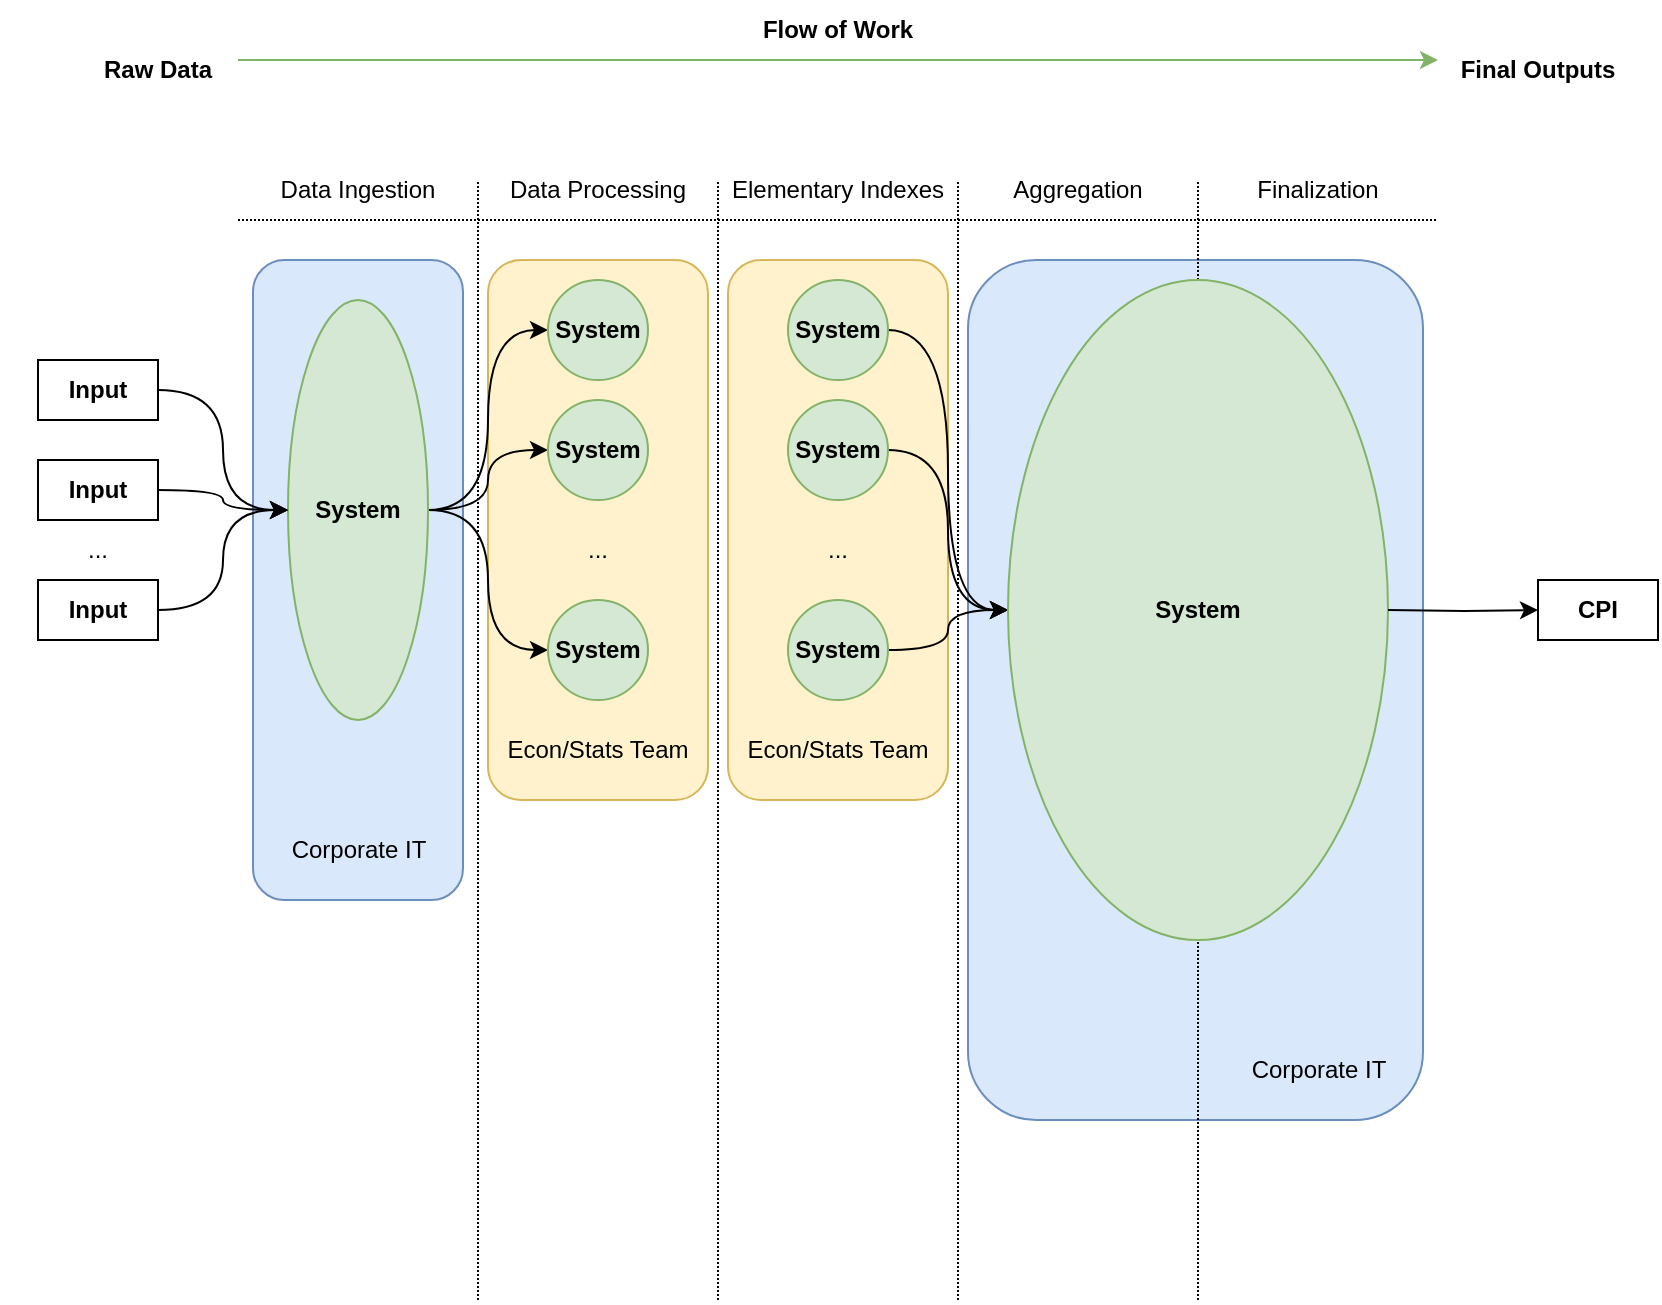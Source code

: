 <mxfile version="24.8.4">
  <diagram name="Page-1" id="iffOGIMn6O8wgw5SYYy7">
    <mxGraphModel dx="1041" dy="1398" grid="1" gridSize="10" guides="1" tooltips="1" connect="1" arrows="1" fold="1" page="1" pageScale="1" pageWidth="850" pageHeight="1100" math="0" shadow="0">
      <root>
        <mxCell id="0" />
        <mxCell id="1" parent="0" />
        <mxCell id="JLP2Egi4gXJlexN8eqkK-19" value="" style="rounded=1;whiteSpace=wrap;html=1;fillColor=#dae8fc;strokeColor=#6c8ebf;" vertex="1" parent="1">
          <mxGeometry x="490" y="160" width="227.5" height="430" as="geometry" />
        </mxCell>
        <mxCell id="JLP2Egi4gXJlexN8eqkK-9" value="" style="rounded=1;whiteSpace=wrap;html=1;fillColor=#fff2cc;strokeColor=#d6b656;" vertex="1" parent="1">
          <mxGeometry x="250" y="160" width="110" height="270" as="geometry" />
        </mxCell>
        <mxCell id="Cd6Zc7HZ7dgRGyo8CJAL-8" value="" style="endArrow=none;html=1;rounded=0;strokeWidth=1;dashed=1;dashPattern=1 1;" parent="1" edge="1">
          <mxGeometry width="50" height="50" relative="1" as="geometry">
            <mxPoint x="125" y="140" as="sourcePoint" />
            <mxPoint x="725" y="140" as="targetPoint" />
          </mxGeometry>
        </mxCell>
        <mxCell id="Cd6Zc7HZ7dgRGyo8CJAL-9" value="" style="endArrow=none;html=1;rounded=0;dashed=1;dashPattern=1 1;" parent="1" edge="1">
          <mxGeometry width="50" height="50" relative="1" as="geometry">
            <mxPoint x="245" y="680" as="sourcePoint" />
            <mxPoint x="245" y="120" as="targetPoint" />
          </mxGeometry>
        </mxCell>
        <mxCell id="Cd6Zc7HZ7dgRGyo8CJAL-10" value="" style="endArrow=none;html=1;rounded=0;dashed=1;dashPattern=1 1;" parent="1" edge="1">
          <mxGeometry width="50" height="50" relative="1" as="geometry">
            <mxPoint x="365" y="680" as="sourcePoint" />
            <mxPoint x="365" y="120" as="targetPoint" />
          </mxGeometry>
        </mxCell>
        <mxCell id="Cd6Zc7HZ7dgRGyo8CJAL-11" value="" style="endArrow=none;html=1;rounded=0;dashed=1;dashPattern=1 1;" parent="1" edge="1">
          <mxGeometry width="50" height="50" relative="1" as="geometry">
            <mxPoint x="485" y="680" as="sourcePoint" />
            <mxPoint x="485" y="120" as="targetPoint" />
          </mxGeometry>
        </mxCell>
        <mxCell id="Cd6Zc7HZ7dgRGyo8CJAL-12" value="" style="endArrow=classic;html=1;rounded=0;fillColor=#d5e8d4;strokeColor=#82b366;" parent="1" edge="1">
          <mxGeometry width="50" height="50" relative="1" as="geometry">
            <mxPoint x="125" y="60" as="sourcePoint" />
            <mxPoint x="725" y="60" as="targetPoint" />
          </mxGeometry>
        </mxCell>
        <mxCell id="Cd6Zc7HZ7dgRGyo8CJAL-13" value="Flow of Work" style="text;html=1;align=center;verticalAlign=middle;whiteSpace=wrap;rounded=0;fontStyle=1" parent="1" vertex="1">
          <mxGeometry x="385" y="30" width="80" height="30" as="geometry" />
        </mxCell>
        <mxCell id="Cd6Zc7HZ7dgRGyo8CJAL-14" value="&lt;b&gt;Raw Data&lt;/b&gt;" style="text;html=1;align=center;verticalAlign=middle;whiteSpace=wrap;rounded=0;" parent="1" vertex="1">
          <mxGeometry x="55" y="50" width="60" height="30" as="geometry" />
        </mxCell>
        <mxCell id="Cd6Zc7HZ7dgRGyo8CJAL-15" value="&lt;b&gt;Final Outputs&lt;/b&gt;" style="text;html=1;align=center;verticalAlign=middle;whiteSpace=wrap;rounded=0;" parent="1" vertex="1">
          <mxGeometry x="735" y="50" width="80" height="30" as="geometry" />
        </mxCell>
        <mxCell id="Cd6Zc7HZ7dgRGyo8CJAL-16" value="Data Ingestion" style="text;html=1;align=center;verticalAlign=middle;whiteSpace=wrap;rounded=0;" parent="1" vertex="1">
          <mxGeometry x="125" y="110" width="120" height="30" as="geometry" />
        </mxCell>
        <mxCell id="Cd6Zc7HZ7dgRGyo8CJAL-17" value="Data Processing" style="text;html=1;align=center;verticalAlign=middle;whiteSpace=wrap;rounded=0;" parent="1" vertex="1">
          <mxGeometry x="245" y="110" width="120" height="30" as="geometry" />
        </mxCell>
        <mxCell id="Cd6Zc7HZ7dgRGyo8CJAL-18" value="Elementary Indexes" style="text;html=1;align=center;verticalAlign=middle;whiteSpace=wrap;rounded=0;" parent="1" vertex="1">
          <mxGeometry x="365" y="110" width="120" height="30" as="geometry" />
        </mxCell>
        <mxCell id="Cd6Zc7HZ7dgRGyo8CJAL-19" value="" style="endArrow=none;html=1;rounded=0;dashed=1;dashPattern=1 1;" parent="1" edge="1">
          <mxGeometry width="50" height="50" relative="1" as="geometry">
            <mxPoint x="605" y="680" as="sourcePoint" />
            <mxPoint x="605" y="120" as="targetPoint" />
          </mxGeometry>
        </mxCell>
        <mxCell id="Cd6Zc7HZ7dgRGyo8CJAL-20" value="Aggregation" style="text;html=1;align=center;verticalAlign=middle;whiteSpace=wrap;rounded=0;" parent="1" vertex="1">
          <mxGeometry x="485" y="110" width="120" height="30" as="geometry" />
        </mxCell>
        <mxCell id="Cd6Zc7HZ7dgRGyo8CJAL-21" value="Finalization" style="text;html=1;align=center;verticalAlign=middle;whiteSpace=wrap;rounded=0;" parent="1" vertex="1">
          <mxGeometry x="605" y="110" width="120" height="30" as="geometry" />
        </mxCell>
        <mxCell id="JLP2Egi4gXJlexN8eqkK-1" value="" style="rounded=1;whiteSpace=wrap;html=1;fillColor=#dae8fc;strokeColor=#6c8ebf;" vertex="1" parent="1">
          <mxGeometry x="132.5" y="160" width="105" height="320" as="geometry" />
        </mxCell>
        <mxCell id="JLP2Egi4gXJlexN8eqkK-2" value="Corporate IT" style="text;html=1;align=center;verticalAlign=middle;whiteSpace=wrap;rounded=0;" vertex="1" parent="1">
          <mxGeometry x="142.5" y="440" width="85" height="30" as="geometry" />
        </mxCell>
        <mxCell id="JLP2Egi4gXJlexN8eqkK-24" style="edgeStyle=orthogonalEdgeStyle;rounded=0;orthogonalLoop=1;jettySize=auto;html=1;curved=1;" edge="1" parent="1" source="JLP2Egi4gXJlexN8eqkK-3" target="JLP2Egi4gXJlexN8eqkK-4">
          <mxGeometry relative="1" as="geometry" />
        </mxCell>
        <mxCell id="JLP2Egi4gXJlexN8eqkK-25" style="edgeStyle=orthogonalEdgeStyle;rounded=0;orthogonalLoop=1;jettySize=auto;html=1;entryX=0;entryY=0.5;entryDx=0;entryDy=0;curved=1;" edge="1" parent="1" source="JLP2Egi4gXJlexN8eqkK-3" target="JLP2Egi4gXJlexN8eqkK-5">
          <mxGeometry relative="1" as="geometry" />
        </mxCell>
        <mxCell id="JLP2Egi4gXJlexN8eqkK-26" style="edgeStyle=orthogonalEdgeStyle;rounded=0;orthogonalLoop=1;jettySize=auto;html=1;entryX=0;entryY=0.5;entryDx=0;entryDy=0;curved=1;" edge="1" parent="1" source="JLP2Egi4gXJlexN8eqkK-3" target="JLP2Egi4gXJlexN8eqkK-8">
          <mxGeometry relative="1" as="geometry" />
        </mxCell>
        <mxCell id="JLP2Egi4gXJlexN8eqkK-3" value="&lt;b&gt;System&lt;/b&gt;" style="ellipse;whiteSpace=wrap;html=1;fillColor=#d5e8d4;strokeColor=#82b366;" vertex="1" parent="1">
          <mxGeometry x="150" y="180" width="70" height="210" as="geometry" />
        </mxCell>
        <mxCell id="JLP2Egi4gXJlexN8eqkK-4" value="&lt;b&gt;System&lt;/b&gt;" style="ellipse;whiteSpace=wrap;html=1;aspect=fixed;fillColor=#d5e8d4;strokeColor=#82b366;" vertex="1" parent="1">
          <mxGeometry x="280" y="170" width="50" height="50" as="geometry" />
        </mxCell>
        <mxCell id="JLP2Egi4gXJlexN8eqkK-5" value="&lt;b&gt;System&lt;/b&gt;" style="ellipse;whiteSpace=wrap;html=1;aspect=fixed;fillColor=#d5e8d4;strokeColor=#82b366;" vertex="1" parent="1">
          <mxGeometry x="280" y="230" width="50" height="50" as="geometry" />
        </mxCell>
        <mxCell id="JLP2Egi4gXJlexN8eqkK-8" value="&lt;b&gt;System&lt;/b&gt;" style="ellipse;whiteSpace=wrap;html=1;aspect=fixed;fillColor=#d5e8d4;strokeColor=#82b366;" vertex="1" parent="1">
          <mxGeometry x="280" y="330" width="50" height="50" as="geometry" />
        </mxCell>
        <mxCell id="JLP2Egi4gXJlexN8eqkK-10" value="Econ/Stats Team" style="text;html=1;align=center;verticalAlign=middle;whiteSpace=wrap;rounded=0;" vertex="1" parent="1">
          <mxGeometry x="256.25" y="390" width="97.5" height="30" as="geometry" />
        </mxCell>
        <mxCell id="JLP2Egi4gXJlexN8eqkK-11" value="..." style="text;html=1;align=center;verticalAlign=middle;whiteSpace=wrap;rounded=0;" vertex="1" parent="1">
          <mxGeometry x="256.25" y="290" width="97.5" height="30" as="geometry" />
        </mxCell>
        <mxCell id="JLP2Egi4gXJlexN8eqkK-12" value="" style="rounded=1;whiteSpace=wrap;html=1;fillColor=#fff2cc;strokeColor=#d6b656;" vertex="1" parent="1">
          <mxGeometry x="370" y="160" width="110" height="270" as="geometry" />
        </mxCell>
        <mxCell id="JLP2Egi4gXJlexN8eqkK-27" style="edgeStyle=orthogonalEdgeStyle;rounded=0;orthogonalLoop=1;jettySize=auto;html=1;entryX=0;entryY=0.5;entryDx=0;entryDy=0;curved=1;" edge="1" parent="1" source="JLP2Egi4gXJlexN8eqkK-13" target="JLP2Egi4gXJlexN8eqkK-20">
          <mxGeometry relative="1" as="geometry" />
        </mxCell>
        <mxCell id="JLP2Egi4gXJlexN8eqkK-13" value="&lt;b&gt;System&lt;/b&gt;" style="ellipse;whiteSpace=wrap;html=1;aspect=fixed;fillColor=#d5e8d4;strokeColor=#82b366;" vertex="1" parent="1">
          <mxGeometry x="400" y="170" width="50" height="50" as="geometry" />
        </mxCell>
        <mxCell id="JLP2Egi4gXJlexN8eqkK-28" style="edgeStyle=orthogonalEdgeStyle;rounded=0;orthogonalLoop=1;jettySize=auto;html=1;curved=1;" edge="1" parent="1" source="JLP2Egi4gXJlexN8eqkK-14" target="JLP2Egi4gXJlexN8eqkK-20">
          <mxGeometry relative="1" as="geometry" />
        </mxCell>
        <mxCell id="JLP2Egi4gXJlexN8eqkK-14" value="&lt;b&gt;System&lt;/b&gt;" style="ellipse;whiteSpace=wrap;html=1;aspect=fixed;fillColor=#d5e8d4;strokeColor=#82b366;" vertex="1" parent="1">
          <mxGeometry x="400" y="230" width="50" height="50" as="geometry" />
        </mxCell>
        <mxCell id="JLP2Egi4gXJlexN8eqkK-29" style="edgeStyle=orthogonalEdgeStyle;rounded=0;orthogonalLoop=1;jettySize=auto;html=1;entryX=0;entryY=0.5;entryDx=0;entryDy=0;curved=1;" edge="1" parent="1" source="JLP2Egi4gXJlexN8eqkK-15" target="JLP2Egi4gXJlexN8eqkK-20">
          <mxGeometry relative="1" as="geometry" />
        </mxCell>
        <mxCell id="JLP2Egi4gXJlexN8eqkK-15" value="&lt;b&gt;System&lt;/b&gt;" style="ellipse;whiteSpace=wrap;html=1;aspect=fixed;fillColor=#d5e8d4;strokeColor=#82b366;" vertex="1" parent="1">
          <mxGeometry x="400" y="330" width="50" height="50" as="geometry" />
        </mxCell>
        <mxCell id="JLP2Egi4gXJlexN8eqkK-16" value="Econ/Stats Team" style="text;html=1;align=center;verticalAlign=middle;whiteSpace=wrap;rounded=0;" vertex="1" parent="1">
          <mxGeometry x="376.25" y="390" width="97.5" height="30" as="geometry" />
        </mxCell>
        <mxCell id="JLP2Egi4gXJlexN8eqkK-17" value="..." style="text;html=1;align=center;verticalAlign=middle;whiteSpace=wrap;rounded=0;" vertex="1" parent="1">
          <mxGeometry x="376.25" y="290" width="97.5" height="30" as="geometry" />
        </mxCell>
        <mxCell id="JLP2Egi4gXJlexN8eqkK-20" value="&lt;b&gt;System&lt;/b&gt;" style="ellipse;whiteSpace=wrap;html=1;fillColor=#d5e8d4;strokeColor=#82b366;" vertex="1" parent="1">
          <mxGeometry x="510" y="170" width="190" height="330" as="geometry" />
        </mxCell>
        <mxCell id="JLP2Egi4gXJlexN8eqkK-21" value="Corporate IT" style="text;html=1;align=center;verticalAlign=middle;whiteSpace=wrap;rounded=0;" vertex="1" parent="1">
          <mxGeometry x="622.5" y="550" width="85" height="30" as="geometry" />
        </mxCell>
        <mxCell id="JLP2Egi4gXJlexN8eqkK-22" style="edgeStyle=orthogonalEdgeStyle;rounded=0;orthogonalLoop=1;jettySize=auto;html=1;entryX=0;entryY=0.5;entryDx=0;entryDy=0;" edge="1" parent="1" target="JLP2Egi4gXJlexN8eqkK-23">
          <mxGeometry relative="1" as="geometry">
            <mxPoint x="700" y="335" as="sourcePoint" />
          </mxGeometry>
        </mxCell>
        <mxCell id="JLP2Egi4gXJlexN8eqkK-23" value="&lt;b&gt;CPI&lt;/b&gt;" style="text;html=1;align=center;verticalAlign=middle;whiteSpace=wrap;rounded=0;strokeColor=default;" vertex="1" parent="1">
          <mxGeometry x="775" y="320" width="60" height="30" as="geometry" />
        </mxCell>
        <mxCell id="JLP2Egi4gXJlexN8eqkK-34" style="edgeStyle=orthogonalEdgeStyle;rounded=0;orthogonalLoop=1;jettySize=auto;html=1;curved=1;" edge="1" parent="1" source="JLP2Egi4gXJlexN8eqkK-30" target="JLP2Egi4gXJlexN8eqkK-3">
          <mxGeometry relative="1" as="geometry" />
        </mxCell>
        <mxCell id="JLP2Egi4gXJlexN8eqkK-30" value="&lt;b&gt;Input&lt;/b&gt;" style="text;html=1;align=center;verticalAlign=middle;whiteSpace=wrap;rounded=0;strokeColor=default;" vertex="1" parent="1">
          <mxGeometry x="25" y="210" width="60" height="30" as="geometry" />
        </mxCell>
        <mxCell id="JLP2Egi4gXJlexN8eqkK-37" style="edgeStyle=orthogonalEdgeStyle;rounded=0;orthogonalLoop=1;jettySize=auto;html=1;entryX=0;entryY=0.5;entryDx=0;entryDy=0;curved=1;" edge="1" parent="1" source="JLP2Egi4gXJlexN8eqkK-31" target="JLP2Egi4gXJlexN8eqkK-3">
          <mxGeometry relative="1" as="geometry" />
        </mxCell>
        <mxCell id="JLP2Egi4gXJlexN8eqkK-31" value="&lt;b&gt;Input&lt;/b&gt;" style="text;html=1;align=center;verticalAlign=middle;whiteSpace=wrap;rounded=0;strokeColor=default;" vertex="1" parent="1">
          <mxGeometry x="25" y="260" width="60" height="30" as="geometry" />
        </mxCell>
        <mxCell id="JLP2Egi4gXJlexN8eqkK-36" style="edgeStyle=orthogonalEdgeStyle;rounded=0;orthogonalLoop=1;jettySize=auto;html=1;curved=1;" edge="1" parent="1" source="JLP2Egi4gXJlexN8eqkK-32" target="JLP2Egi4gXJlexN8eqkK-3">
          <mxGeometry relative="1" as="geometry" />
        </mxCell>
        <mxCell id="JLP2Egi4gXJlexN8eqkK-32" value="&lt;b&gt;Input&lt;/b&gt;" style="text;html=1;align=center;verticalAlign=middle;whiteSpace=wrap;rounded=0;strokeColor=default;" vertex="1" parent="1">
          <mxGeometry x="25" y="320" width="60" height="30" as="geometry" />
        </mxCell>
        <mxCell id="JLP2Egi4gXJlexN8eqkK-33" value="..." style="text;html=1;align=center;verticalAlign=middle;whiteSpace=wrap;rounded=0;" vertex="1" parent="1">
          <mxGeometry x="6.25" y="290" width="97.5" height="30" as="geometry" />
        </mxCell>
      </root>
    </mxGraphModel>
  </diagram>
</mxfile>
